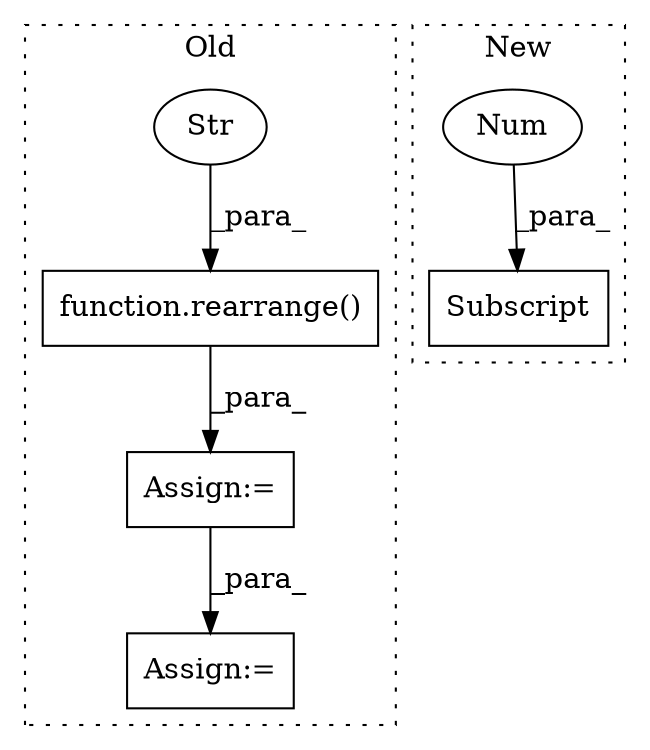 digraph G {
subgraph cluster0 {
1 [label="function.rearrange()" a="75" s="2288,2329" l="10,1" shape="box"];
3 [label="Str" a="66" s="2305" l="24" shape="ellipse"];
5 [label="Assign:=" a="68" s="2407" l="3" shape="box"];
6 [label="Assign:=" a="68" s="2451" l="3" shape="box"];
label = "Old";
style="dotted";
}
subgraph cluster1 {
2 [label="Subscript" a="63" s="2199,0" l="21,0" shape="box"];
4 [label="Num" a="76" s="2218" l="1" shape="ellipse"];
label = "New";
style="dotted";
}
1 -> 5 [label="_para_"];
3 -> 1 [label="_para_"];
4 -> 2 [label="_para_"];
5 -> 6 [label="_para_"];
}